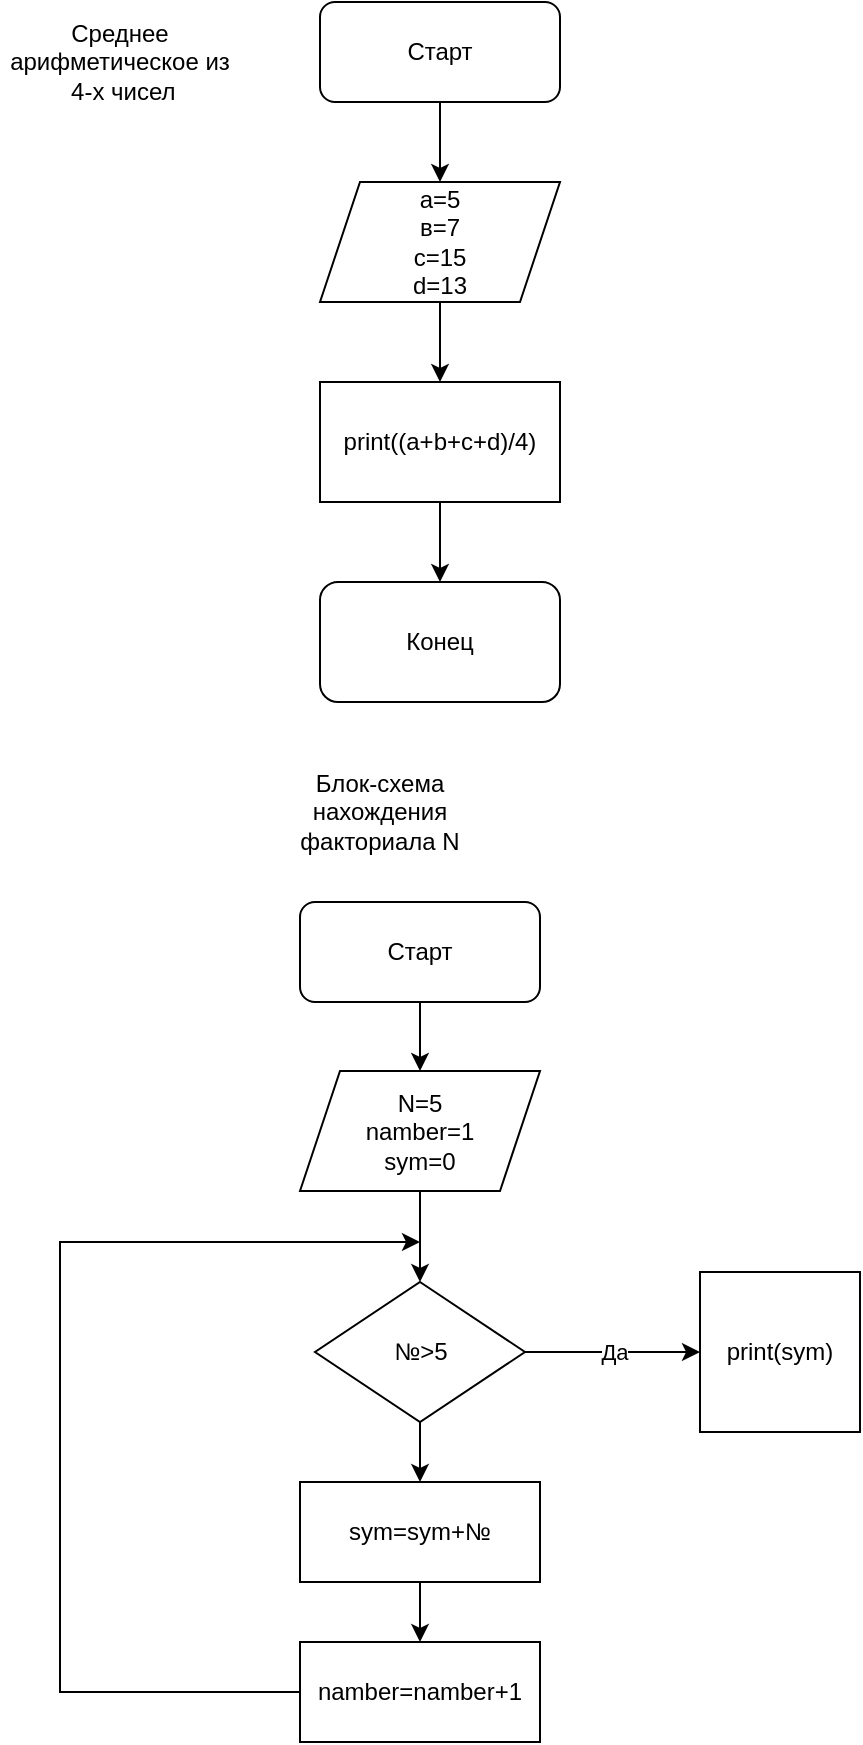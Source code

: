 <mxfile version="20.2.0" type="google"><diagram id="UGSgDd3TbojuI28JxjSy" name="Page-1"><mxGraphModel dx="1422" dy="757" grid="1" gridSize="10" guides="1" tooltips="1" connect="1" arrows="1" fold="1" page="1" pageScale="1" pageWidth="827" pageHeight="1169" math="0" shadow="0"><root><mxCell id="0"/><mxCell id="1" parent="0"/><mxCell id="1yuBbT4O0hFVuuFPV8kx-4" value="" style="edgeStyle=orthogonalEdgeStyle;rounded=0;orthogonalLoop=1;jettySize=auto;html=1;" parent="1" source="1yuBbT4O0hFVuuFPV8kx-1" target="1yuBbT4O0hFVuuFPV8kx-2" edge="1"><mxGeometry relative="1" as="geometry"/></mxCell><mxCell id="1yuBbT4O0hFVuuFPV8kx-1" value="Старт" style="rounded=1;whiteSpace=wrap;html=1;" parent="1" vertex="1"><mxGeometry x="370" y="20" width="120" height="50" as="geometry"/></mxCell><mxCell id="1yuBbT4O0hFVuuFPV8kx-6" value="" style="edgeStyle=orthogonalEdgeStyle;rounded=0;orthogonalLoop=1;jettySize=auto;html=1;" parent="1" source="1yuBbT4O0hFVuuFPV8kx-2" target="1yuBbT4O0hFVuuFPV8kx-5" edge="1"><mxGeometry relative="1" as="geometry"/></mxCell><mxCell id="1yuBbT4O0hFVuuFPV8kx-2" value="а=5&lt;br&gt;в=7&lt;br&gt;с=15&lt;br&gt;d=13" style="shape=parallelogram;perimeter=parallelogramPerimeter;whiteSpace=wrap;html=1;fixedSize=1;" parent="1" vertex="1"><mxGeometry x="370" y="110" width="120" height="60" as="geometry"/></mxCell><mxCell id="1yuBbT4O0hFVuuFPV8kx-8" value="" style="edgeStyle=orthogonalEdgeStyle;rounded=0;orthogonalLoop=1;jettySize=auto;html=1;" parent="1" source="1yuBbT4O0hFVuuFPV8kx-5" target="1yuBbT4O0hFVuuFPV8kx-7" edge="1"><mxGeometry relative="1" as="geometry"/></mxCell><mxCell id="1yuBbT4O0hFVuuFPV8kx-5" value="print((a+b+c+d)/4)" style="rounded=0;whiteSpace=wrap;html=1;" parent="1" vertex="1"><mxGeometry x="370" y="210" width="120" height="60" as="geometry"/></mxCell><mxCell id="1yuBbT4O0hFVuuFPV8kx-7" value="Конец" style="rounded=1;whiteSpace=wrap;html=1;" parent="1" vertex="1"><mxGeometry x="370" y="310" width="120" height="60" as="geometry"/></mxCell><mxCell id="ugUgFaQQ4N1M9dCbUsre-2" value="Среднее арифметическое из&lt;br&gt;&amp;nbsp;4-х чисел" style="text;html=1;strokeColor=none;fillColor=none;align=center;verticalAlign=middle;whiteSpace=wrap;rounded=0;" parent="1" vertex="1"><mxGeometry x="210" y="30" width="120" height="40" as="geometry"/></mxCell><mxCell id="ZetIzvnBi3ZnmYgGOIic-2" value="Блок-схема нахождения факториала N" style="text;html=1;strokeColor=none;fillColor=none;align=center;verticalAlign=middle;whiteSpace=wrap;rounded=0;" vertex="1" parent="1"><mxGeometry x="350" y="410" width="100" height="30" as="geometry"/></mxCell><mxCell id="ZetIzvnBi3ZnmYgGOIic-5" value="" style="edgeStyle=orthogonalEdgeStyle;rounded=0;orthogonalLoop=1;jettySize=auto;html=1;" edge="1" parent="1" source="ZetIzvnBi3ZnmYgGOIic-3" target="ZetIzvnBi3ZnmYgGOIic-4"><mxGeometry relative="1" as="geometry"/></mxCell><mxCell id="ZetIzvnBi3ZnmYgGOIic-3" value="Старт" style="rounded=1;whiteSpace=wrap;html=1;" vertex="1" parent="1"><mxGeometry x="360" y="470" width="120" height="50" as="geometry"/></mxCell><mxCell id="ZetIzvnBi3ZnmYgGOIic-7" value="" style="edgeStyle=orthogonalEdgeStyle;rounded=0;orthogonalLoop=1;jettySize=auto;html=1;" edge="1" parent="1" source="ZetIzvnBi3ZnmYgGOIic-4" target="ZetIzvnBi3ZnmYgGOIic-6"><mxGeometry relative="1" as="geometry"/></mxCell><mxCell id="ZetIzvnBi3ZnmYgGOIic-4" value="N=5&lt;br&gt;namber=1&lt;br&gt;sym=0" style="shape=parallelogram;perimeter=parallelogramPerimeter;whiteSpace=wrap;html=1;fixedSize=1;" vertex="1" parent="1"><mxGeometry x="360" y="554.5" width="120" height="60" as="geometry"/></mxCell><mxCell id="ZetIzvnBi3ZnmYgGOIic-12" value="" style="edgeStyle=orthogonalEdgeStyle;rounded=0;orthogonalLoop=1;jettySize=auto;html=1;" edge="1" parent="1" source="ZetIzvnBi3ZnmYgGOIic-6"><mxGeometry relative="1" as="geometry"><mxPoint x="420" y="760" as="targetPoint"/></mxGeometry></mxCell><mxCell id="ZetIzvnBi3ZnmYgGOIic-6" value="№&amp;gt;5" style="rhombus;whiteSpace=wrap;html=1;" vertex="1" parent="1"><mxGeometry x="367.5" y="660" width="105" height="70" as="geometry"/></mxCell><mxCell id="ZetIzvnBi3ZnmYgGOIic-9" value="Да" style="edgeStyle=orthogonalEdgeStyle;rounded=0;orthogonalLoop=1;jettySize=auto;html=1;" edge="1" parent="1" source="ZetIzvnBi3ZnmYgGOIic-6" target="ZetIzvnBi3ZnmYgGOIic-8"><mxGeometry relative="1" as="geometry"><Array as="points"><mxPoint x="500" y="695"/><mxPoint x="500" y="695"/></Array></mxGeometry></mxCell><mxCell id="ZetIzvnBi3ZnmYgGOIic-8" value="print(sym)" style="whiteSpace=wrap;html=1;aspect=fixed;" vertex="1" parent="1"><mxGeometry x="560" y="655" width="80" height="80" as="geometry"/></mxCell><mxCell id="ZetIzvnBi3ZnmYgGOIic-15" value="" style="edgeStyle=orthogonalEdgeStyle;rounded=0;orthogonalLoop=1;jettySize=auto;html=1;" edge="1" parent="1" source="ZetIzvnBi3ZnmYgGOIic-13" target="ZetIzvnBi3ZnmYgGOIic-14"><mxGeometry relative="1" as="geometry"/></mxCell><mxCell id="ZetIzvnBi3ZnmYgGOIic-13" value="sym=sym+№" style="rounded=0;whiteSpace=wrap;html=1;" vertex="1" parent="1"><mxGeometry x="360" y="760" width="120" height="50" as="geometry"/></mxCell><mxCell id="ZetIzvnBi3ZnmYgGOIic-18" style="edgeStyle=orthogonalEdgeStyle;rounded=0;orthogonalLoop=1;jettySize=auto;html=1;" edge="1" parent="1" source="ZetIzvnBi3ZnmYgGOIic-14"><mxGeometry relative="1" as="geometry"><mxPoint x="420" y="640" as="targetPoint"/><Array as="points"><mxPoint x="240" y="865"/></Array></mxGeometry></mxCell><mxCell id="ZetIzvnBi3ZnmYgGOIic-14" value="namber=namber+1" style="rounded=0;whiteSpace=wrap;html=1;" vertex="1" parent="1"><mxGeometry x="360" y="840" width="120" height="50" as="geometry"/></mxCell></root></mxGraphModel></diagram></mxfile>